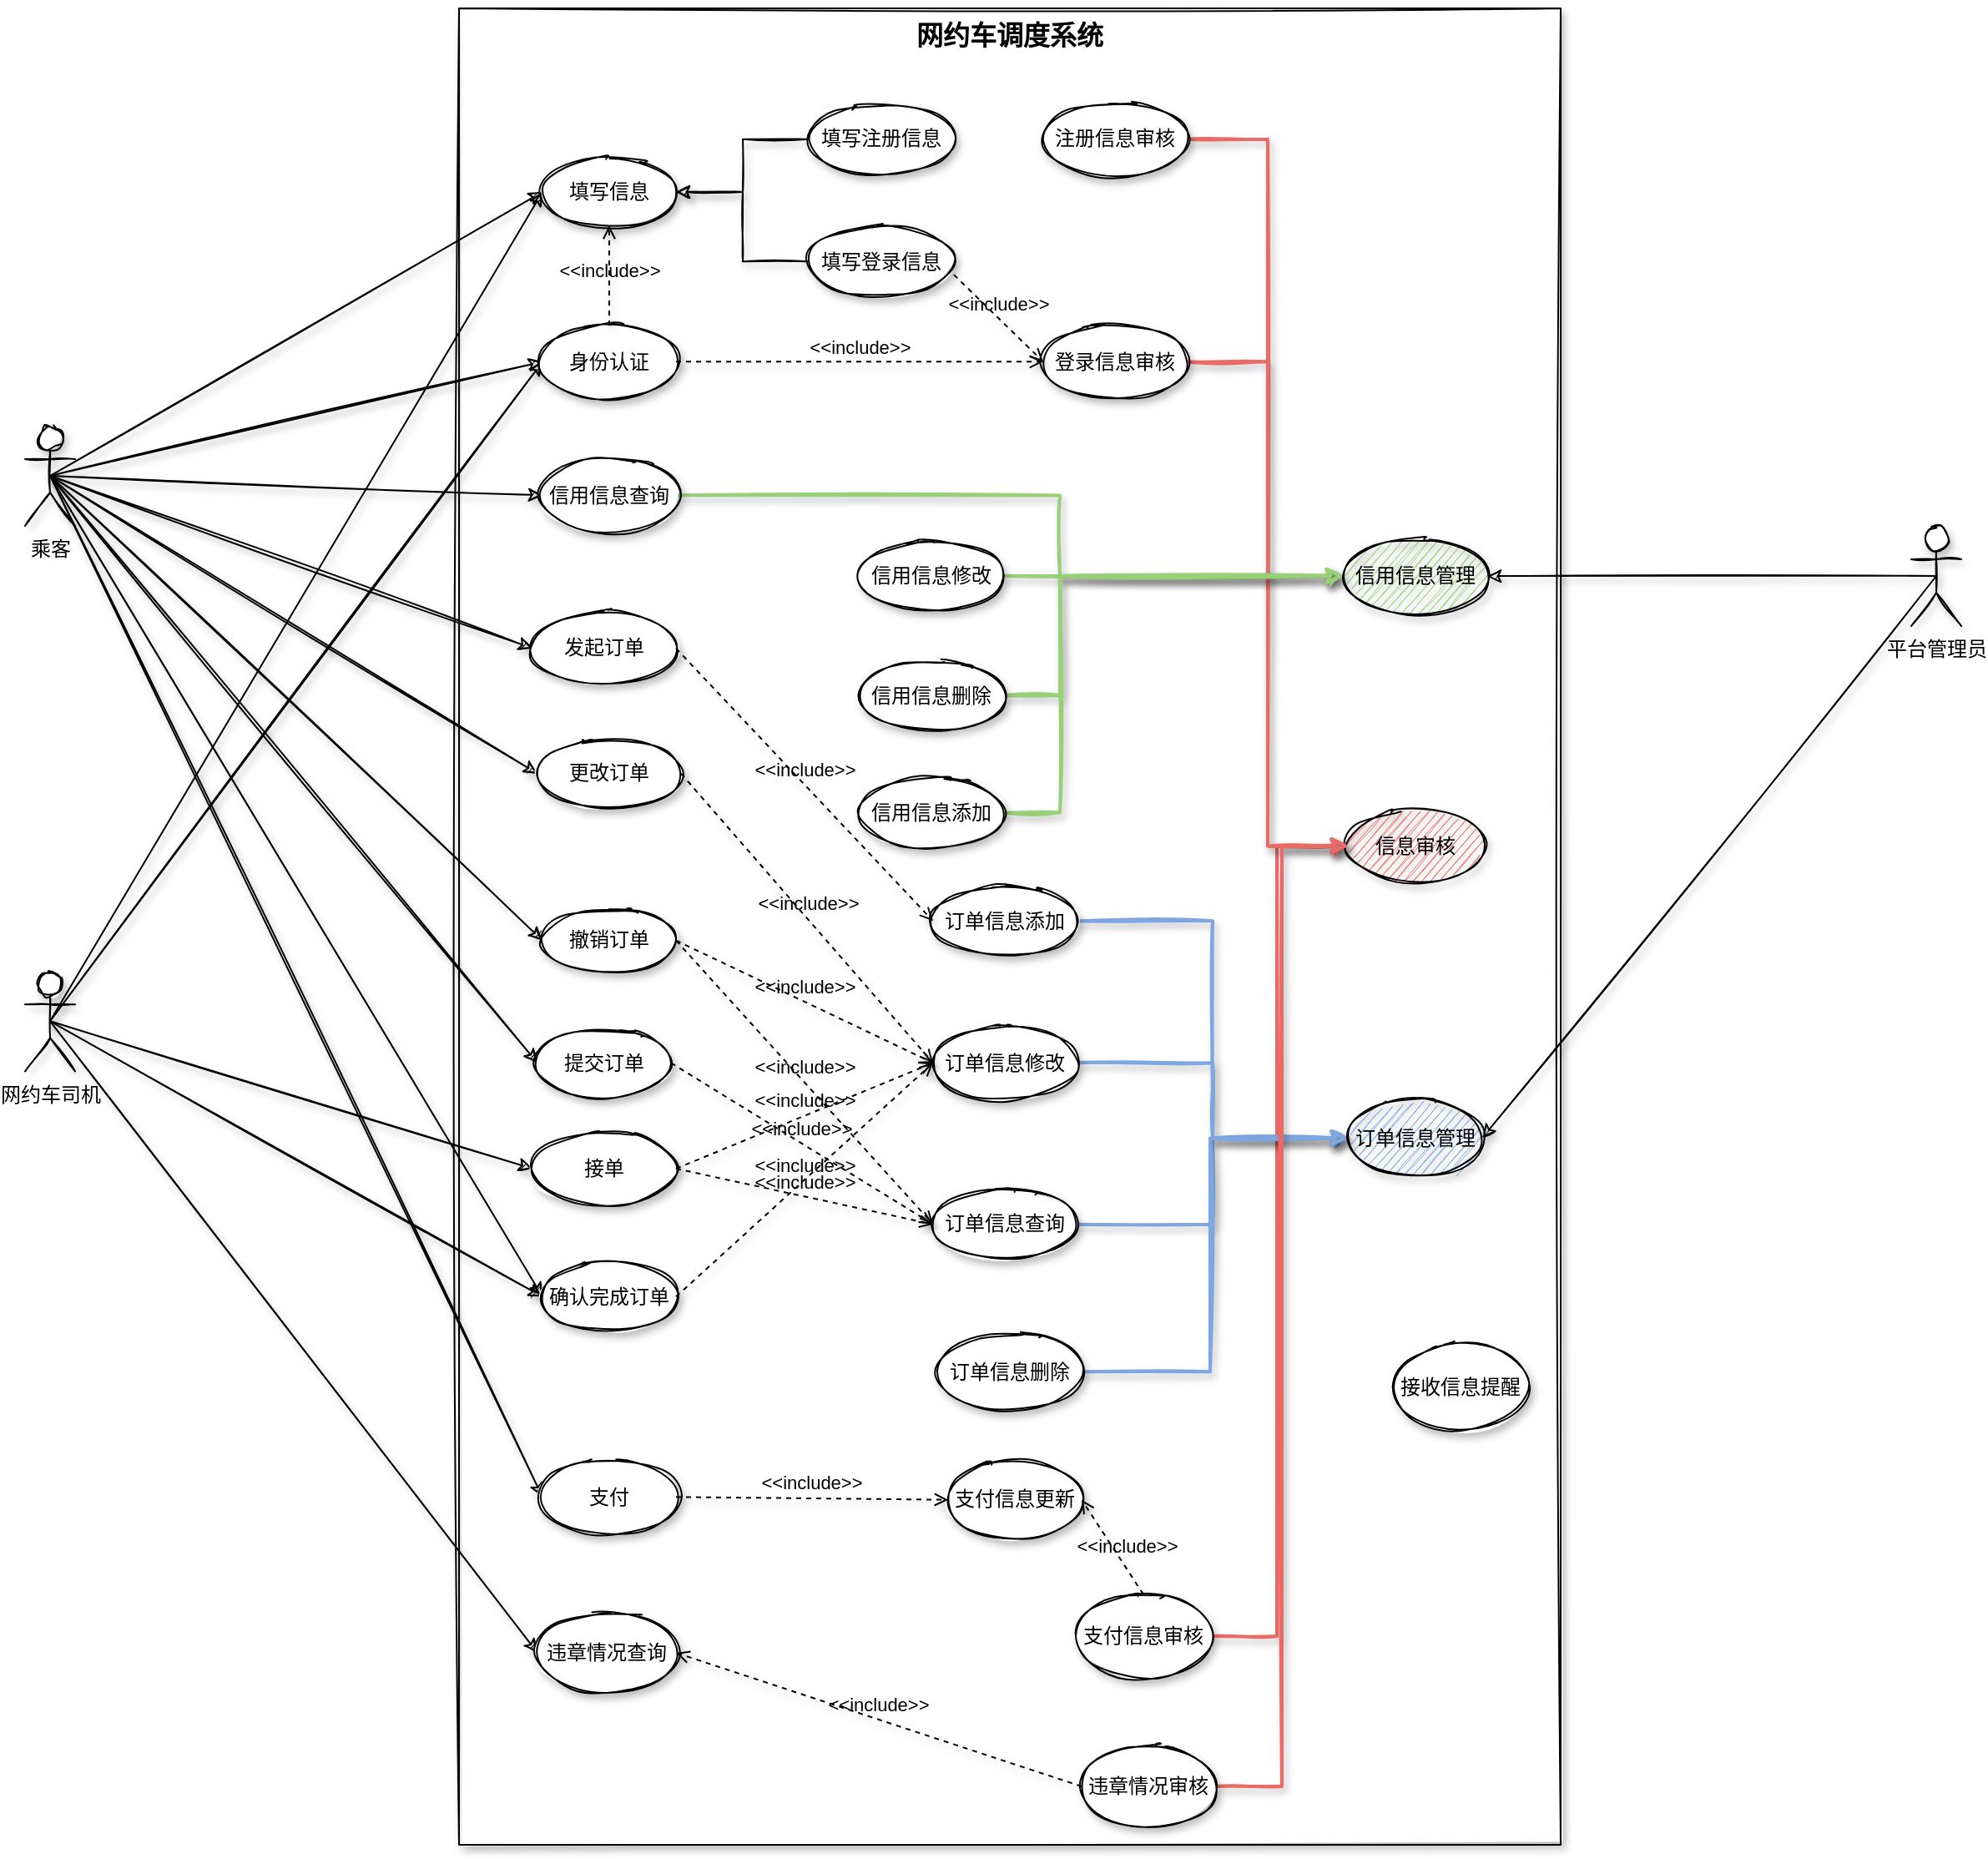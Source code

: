 <mxfile version="14.7.7" type="github">
  <diagram id="hailvvMEt1VKKTRzGtRh" name="第 1 页">
    <mxGraphModel dx="2807" dy="1094" grid="1" gridSize="10" guides="1" tooltips="1" connect="1" arrows="1" fold="1" page="1" pageScale="1" pageWidth="827" pageHeight="1169" math="0" shadow="0">
      <root>
        <mxCell id="0" />
        <mxCell id="1" parent="0" />
        <mxCell id="O3wIRJ_P1ds1mv97xc4H-4" value="&lt;b&gt;&lt;font style=&quot;font-size: 16px&quot;&gt;网约车调度系统&lt;/font&gt;&lt;/b&gt;" style="rounded=0;whiteSpace=wrap;html=1;shadow=1;sketch=1;labelPosition=center;verticalLabelPosition=middle;align=center;verticalAlign=top;" vertex="1" parent="1">
          <mxGeometry x="180" y="60" width="660" height="1100" as="geometry" />
        </mxCell>
        <mxCell id="O3wIRJ_P1ds1mv97xc4H-17" style="sketch=1;orthogonalLoop=1;jettySize=auto;html=1;exitX=0.5;exitY=0.5;exitDx=0;exitDy=0;exitPerimeter=0;entryX=0;entryY=0.5;entryDx=0;entryDy=0;shadow=1;rounded=0;" edge="1" parent="1" source="8xGyphlLj49BUks5kIn6-1" target="O3wIRJ_P1ds1mv97xc4H-16">
          <mxGeometry relative="1" as="geometry" />
        </mxCell>
        <mxCell id="O3wIRJ_P1ds1mv97xc4H-24" style="rounded=0;sketch=1;orthogonalLoop=1;jettySize=auto;html=1;exitX=0.5;exitY=0.5;exitDx=0;exitDy=0;exitPerimeter=0;entryX=0;entryY=0.5;entryDx=0;entryDy=0;shadow=1;strokeColor=#000000;" edge="1" parent="1" source="8xGyphlLj49BUks5kIn6-1" target="O3wIRJ_P1ds1mv97xc4H-7">
          <mxGeometry relative="1" as="geometry" />
        </mxCell>
        <mxCell id="O3wIRJ_P1ds1mv97xc4H-31" style="edgeStyle=none;rounded=0;sketch=1;orthogonalLoop=1;jettySize=auto;html=1;exitX=0.5;exitY=0.5;exitDx=0;exitDy=0;exitPerimeter=0;entryX=0;entryY=0.5;entryDx=0;entryDy=0;shadow=1;strokeColor=#000000;" edge="1" parent="1" source="8xGyphlLj49BUks5kIn6-1" target="O3wIRJ_P1ds1mv97xc4H-8">
          <mxGeometry relative="1" as="geometry" />
        </mxCell>
        <mxCell id="O3wIRJ_P1ds1mv97xc4H-46" style="edgeStyle=none;rounded=0;sketch=1;orthogonalLoop=1;jettySize=auto;html=1;exitX=0.5;exitY=0.5;exitDx=0;exitDy=0;exitPerimeter=0;entryX=0;entryY=0.5;entryDx=0;entryDy=0;shadow=1;strokeColor=#000000;" edge="1" parent="1" source="8xGyphlLj49BUks5kIn6-1" target="O3wIRJ_P1ds1mv97xc4H-44">
          <mxGeometry relative="1" as="geometry" />
        </mxCell>
        <mxCell id="O3wIRJ_P1ds1mv97xc4H-52" style="edgeStyle=none;rounded=0;sketch=1;orthogonalLoop=1;jettySize=auto;html=1;exitX=0.5;exitY=0.5;exitDx=0;exitDy=0;exitPerimeter=0;entryX=0;entryY=0.5;entryDx=0;entryDy=0;shadow=1;strokeColor=#000000;" edge="1" parent="1" source="8xGyphlLj49BUks5kIn6-1" target="O3wIRJ_P1ds1mv97xc4H-51">
          <mxGeometry relative="1" as="geometry" />
        </mxCell>
        <mxCell id="O3wIRJ_P1ds1mv97xc4H-53" style="edgeStyle=none;rounded=0;sketch=1;orthogonalLoop=1;jettySize=auto;html=1;exitX=0.5;exitY=0.5;exitDx=0;exitDy=0;exitPerimeter=0;entryX=0;entryY=0.5;entryDx=0;entryDy=0;shadow=1;strokeColor=#000000;" edge="1" parent="1" source="8xGyphlLj49BUks5kIn6-1" target="O3wIRJ_P1ds1mv97xc4H-14">
          <mxGeometry relative="1" as="geometry" />
        </mxCell>
        <mxCell id="O3wIRJ_P1ds1mv97xc4H-55" style="edgeStyle=none;rounded=0;sketch=1;orthogonalLoop=1;jettySize=auto;html=1;exitX=0.5;exitY=0.5;exitDx=0;exitDy=0;exitPerimeter=0;entryX=0;entryY=0.5;entryDx=0;entryDy=0;shadow=1;strokeColor=#000000;" edge="1" parent="1" source="8xGyphlLj49BUks5kIn6-1" target="O3wIRJ_P1ds1mv97xc4H-13">
          <mxGeometry relative="1" as="geometry" />
        </mxCell>
        <mxCell id="O3wIRJ_P1ds1mv97xc4H-67" style="edgeStyle=none;rounded=0;sketch=1;orthogonalLoop=1;jettySize=auto;html=1;exitX=0.5;exitY=0.5;exitDx=0;exitDy=0;exitPerimeter=0;entryX=0;entryY=0.5;entryDx=0;entryDy=0;shadow=1;strokeColor=#000000;" edge="1" parent="1" source="8xGyphlLj49BUks5kIn6-1" target="O3wIRJ_P1ds1mv97xc4H-65">
          <mxGeometry relative="1" as="geometry" />
        </mxCell>
        <mxCell id="O3wIRJ_P1ds1mv97xc4H-81" style="edgeStyle=none;rounded=0;sketch=1;orthogonalLoop=1;jettySize=auto;html=1;exitX=0.5;exitY=0.5;exitDx=0;exitDy=0;exitPerimeter=0;entryX=0;entryY=0.5;entryDx=0;entryDy=0;shadow=1;strokeColor=#000000;" edge="1" parent="1" source="8xGyphlLj49BUks5kIn6-1" target="O3wIRJ_P1ds1mv97xc4H-9">
          <mxGeometry relative="1" as="geometry" />
        </mxCell>
        <mxCell id="8xGyphlLj49BUks5kIn6-1" value="乘客" style="shape=umlActor;verticalLabelPosition=bottom;verticalAlign=top;html=1;sketch=1;rounded=1;shadow=1;" parent="1" vertex="1">
          <mxGeometry x="-80" y="310" width="30" height="60" as="geometry" />
        </mxCell>
        <mxCell id="O3wIRJ_P1ds1mv97xc4H-25" style="edgeStyle=none;rounded=0;sketch=1;orthogonalLoop=1;jettySize=auto;html=1;exitX=0.5;exitY=0.5;exitDx=0;exitDy=0;exitPerimeter=0;entryX=0;entryY=0.5;entryDx=0;entryDy=0;shadow=1;strokeColor=#000000;" edge="1" parent="1" source="8xGyphlLj49BUks5kIn6-4" target="O3wIRJ_P1ds1mv97xc4H-16">
          <mxGeometry relative="1" as="geometry" />
        </mxCell>
        <mxCell id="O3wIRJ_P1ds1mv97xc4H-26" style="edgeStyle=none;rounded=0;sketch=1;orthogonalLoop=1;jettySize=auto;html=1;exitX=0.5;exitY=0.5;exitDx=0;exitDy=0;exitPerimeter=0;entryX=0;entryY=0.5;entryDx=0;entryDy=0;shadow=1;strokeColor=#000000;" edge="1" parent="1" source="8xGyphlLj49BUks5kIn6-4" target="O3wIRJ_P1ds1mv97xc4H-7">
          <mxGeometry relative="1" as="geometry" />
        </mxCell>
        <mxCell id="O3wIRJ_P1ds1mv97xc4H-47" style="edgeStyle=none;rounded=0;sketch=1;orthogonalLoop=1;jettySize=auto;html=1;exitX=0.5;exitY=0.5;exitDx=0;exitDy=0;exitPerimeter=0;entryX=0;entryY=0.5;entryDx=0;entryDy=0;shadow=1;strokeColor=#000000;" edge="1" parent="1" source="8xGyphlLj49BUks5kIn6-4" target="O3wIRJ_P1ds1mv97xc4H-45">
          <mxGeometry relative="1" as="geometry" />
        </mxCell>
        <mxCell id="O3wIRJ_P1ds1mv97xc4H-68" style="edgeStyle=none;rounded=0;sketch=1;orthogonalLoop=1;jettySize=auto;html=1;exitX=0.5;exitY=0.5;exitDx=0;exitDy=0;exitPerimeter=0;entryX=0;entryY=0.5;entryDx=0;entryDy=0;shadow=1;strokeColor=#000000;" edge="1" parent="1" source="8xGyphlLj49BUks5kIn6-4" target="O3wIRJ_P1ds1mv97xc4H-65">
          <mxGeometry relative="1" as="geometry" />
        </mxCell>
        <mxCell id="O3wIRJ_P1ds1mv97xc4H-85" style="edgeStyle=none;rounded=0;sketch=1;orthogonalLoop=1;jettySize=auto;html=1;exitX=0.5;exitY=0.5;exitDx=0;exitDy=0;exitPerimeter=0;entryX=0;entryY=0.5;entryDx=0;entryDy=0;shadow=1;strokeColor=#000000;" edge="1" parent="1" source="8xGyphlLj49BUks5kIn6-4" target="O3wIRJ_P1ds1mv97xc4H-84">
          <mxGeometry relative="1" as="geometry" />
        </mxCell>
        <mxCell id="8xGyphlLj49BUks5kIn6-4" value="网约车司机" style="shape=umlActor;verticalLabelPosition=bottom;verticalAlign=top;html=1;sketch=1;rounded=1;shadow=1;" parent="1" vertex="1">
          <mxGeometry x="-80" y="636.66" width="30" height="60" as="geometry" />
        </mxCell>
        <mxCell id="O3wIRJ_P1ds1mv97xc4H-43" style="rounded=0;sketch=1;orthogonalLoop=1;jettySize=auto;html=1;exitX=0.5;exitY=0.5;exitDx=0;exitDy=0;exitPerimeter=0;entryX=1;entryY=0.5;entryDx=0;entryDy=0;shadow=1;strokeColor=#000000;" edge="1" parent="1" source="8xGyphlLj49BUks5kIn6-5" target="O3wIRJ_P1ds1mv97xc4H-33">
          <mxGeometry relative="1" as="geometry" />
        </mxCell>
        <mxCell id="O3wIRJ_P1ds1mv97xc4H-80" style="rounded=0;sketch=1;orthogonalLoop=1;jettySize=auto;html=1;exitX=0.5;exitY=0.5;exitDx=0;exitDy=0;exitPerimeter=0;entryX=1;entryY=0.5;entryDx=0;entryDy=0;shadow=1;strokeColor=#000000;" edge="1" parent="1" source="8xGyphlLj49BUks5kIn6-5" target="O3wIRJ_P1ds1mv97xc4H-73">
          <mxGeometry relative="1" as="geometry" />
        </mxCell>
        <mxCell id="8xGyphlLj49BUks5kIn6-5" value="平台管理员" style="shape=umlActor;verticalLabelPosition=bottom;verticalAlign=top;html=1;sketch=1;rounded=1;shadow=1;" parent="1" vertex="1">
          <mxGeometry x="1050" y="370" width="30" height="60" as="geometry" />
        </mxCell>
        <mxCell id="O3wIRJ_P1ds1mv97xc4H-3" value="信息审核" style="ellipse;whiteSpace=wrap;html=1;rounded=1;shadow=1;sketch=1;fillColor=#EA6B66;" vertex="1" parent="1">
          <mxGeometry x="713" y="540" width="80" height="43.33" as="geometry" />
        </mxCell>
        <mxCell id="O3wIRJ_P1ds1mv97xc4H-7" value="身份认证" style="ellipse;whiteSpace=wrap;html=1;rounded=1;shadow=1;sketch=1;" vertex="1" parent="1">
          <mxGeometry x="230" y="250" width="80" height="43.33" as="geometry" />
        </mxCell>
        <mxCell id="O3wIRJ_P1ds1mv97xc4H-39" style="edgeStyle=orthogonalEdgeStyle;rounded=0;sketch=1;orthogonalLoop=1;jettySize=auto;html=1;exitX=1;exitY=0.5;exitDx=0;exitDy=0;entryX=0;entryY=0.5;entryDx=0;entryDy=0;shadow=1;strokeColor=#97D077;strokeWidth=2;" edge="1" parent="1" source="O3wIRJ_P1ds1mv97xc4H-8" target="O3wIRJ_P1ds1mv97xc4H-33">
          <mxGeometry relative="1" as="geometry">
            <Array as="points">
              <mxPoint x="540" y="352" />
              <mxPoint x="540" y="400" />
            </Array>
          </mxGeometry>
        </mxCell>
        <mxCell id="O3wIRJ_P1ds1mv97xc4H-8" value="信用信息查询" style="ellipse;whiteSpace=wrap;html=1;rounded=1;shadow=1;sketch=1;" vertex="1" parent="1">
          <mxGeometry x="230" y="330" width="80" height="43.33" as="geometry" />
        </mxCell>
        <mxCell id="O3wIRJ_P1ds1mv97xc4H-9" value="支付" style="ellipse;whiteSpace=wrap;html=1;rounded=1;shadow=1;sketch=1;" vertex="1" parent="1">
          <mxGeometry x="230" y="930" width="80" height="43.33" as="geometry" />
        </mxCell>
        <mxCell id="O3wIRJ_P1ds1mv97xc4H-90" style="edgeStyle=orthogonalEdgeStyle;rounded=0;sketch=1;orthogonalLoop=1;jettySize=auto;html=1;entryX=0;entryY=0.5;entryDx=0;entryDy=0;shadow=1;strokeColor=#EA6B66;strokeWidth=2;" edge="1" parent="1" source="O3wIRJ_P1ds1mv97xc4H-11" target="O3wIRJ_P1ds1mv97xc4H-3">
          <mxGeometry relative="1" as="geometry">
            <Array as="points">
              <mxPoint x="670" y="1035" />
              <mxPoint x="670" y="562" />
            </Array>
          </mxGeometry>
        </mxCell>
        <mxCell id="O3wIRJ_P1ds1mv97xc4H-11" value="支付信息审核" style="ellipse;whiteSpace=wrap;html=1;rounded=1;shadow=1;sketch=1;" vertex="1" parent="1">
          <mxGeometry x="550" y="1010" width="80" height="50" as="geometry" />
        </mxCell>
        <mxCell id="O3wIRJ_P1ds1mv97xc4H-12" value="支付信息更新" style="ellipse;whiteSpace=wrap;html=1;rounded=1;shadow=1;sketch=1;" vertex="1" parent="1">
          <mxGeometry x="473" y="930" width="80" height="46.66" as="geometry" />
        </mxCell>
        <mxCell id="O3wIRJ_P1ds1mv97xc4H-13" value="提交订单" style="ellipse;whiteSpace=wrap;html=1;rounded=1;shadow=1;sketch=1;" vertex="1" parent="1">
          <mxGeometry x="227" y="671.67" width="80" height="40" as="geometry" />
        </mxCell>
        <mxCell id="O3wIRJ_P1ds1mv97xc4H-14" value="撤销订单" style="ellipse;whiteSpace=wrap;html=1;rounded=1;shadow=1;sketch=1;" vertex="1" parent="1">
          <mxGeometry x="230" y="600" width="80" height="36.66" as="geometry" />
        </mxCell>
        <mxCell id="O3wIRJ_P1ds1mv97xc4H-15" value="接收信息提醒" style="ellipse;whiteSpace=wrap;html=1;rounded=1;shadow=1;sketch=1;" vertex="1" parent="1">
          <mxGeometry x="740" y="860" width="80" height="51.33" as="geometry" />
        </mxCell>
        <mxCell id="O3wIRJ_P1ds1mv97xc4H-16" value="填写信息" style="ellipse;whiteSpace=wrap;html=1;rounded=1;shadow=1;sketch=1;" vertex="1" parent="1">
          <mxGeometry x="230" y="150" width="80" height="40" as="geometry" />
        </mxCell>
        <mxCell id="O3wIRJ_P1ds1mv97xc4H-23" style="edgeStyle=orthogonalEdgeStyle;rounded=0;sketch=1;orthogonalLoop=1;jettySize=auto;elbow=vertical;html=1;entryX=1;entryY=0.5;entryDx=0;entryDy=0;shadow=1;strokeColor=#000000;" edge="1" parent="1" source="O3wIRJ_P1ds1mv97xc4H-18" target="O3wIRJ_P1ds1mv97xc4H-16">
          <mxGeometry relative="1" as="geometry" />
        </mxCell>
        <mxCell id="O3wIRJ_P1ds1mv97xc4H-18" value="填写注册信息" style="ellipse;whiteSpace=wrap;html=1;rounded=1;shadow=1;sketch=1;" vertex="1" parent="1">
          <mxGeometry x="390" y="116.67" width="86" height="43.33" as="geometry" />
        </mxCell>
        <mxCell id="O3wIRJ_P1ds1mv97xc4H-21" style="edgeStyle=elbowEdgeStyle;rounded=0;sketch=1;orthogonalLoop=1;jettySize=auto;html=1;shadow=1;strokeColor=#000000;elbow=vertical;" edge="1" parent="1" source="O3wIRJ_P1ds1mv97xc4H-19" target="O3wIRJ_P1ds1mv97xc4H-16">
          <mxGeometry relative="1" as="geometry" />
        </mxCell>
        <mxCell id="O3wIRJ_P1ds1mv97xc4H-19" value="填写登录信息" style="ellipse;whiteSpace=wrap;html=1;rounded=1;shadow=1;sketch=1;" vertex="1" parent="1">
          <mxGeometry x="390" y="190.0" width="86" height="43.33" as="geometry" />
        </mxCell>
        <mxCell id="O3wIRJ_P1ds1mv97xc4H-27" value="&amp;lt;&amp;lt;include&amp;gt;&amp;gt;" style="html=1;verticalAlign=bottom;labelBackgroundColor=none;endArrow=open;endFill=0;dashed=1;shadow=1;strokeColor=#000000;exitX=0.5;exitY=0;exitDx=0;exitDy=0;entryX=0.5;entryY=1;entryDx=0;entryDy=0;" edge="1" parent="1" source="O3wIRJ_P1ds1mv97xc4H-7" target="O3wIRJ_P1ds1mv97xc4H-16">
          <mxGeometry x="-0.2" width="160" relative="1" as="geometry">
            <mxPoint x="320" y="260.95" as="sourcePoint" />
            <mxPoint x="480" y="260.95" as="targetPoint" />
            <mxPoint as="offset" />
          </mxGeometry>
        </mxCell>
        <mxCell id="O3wIRJ_P1ds1mv97xc4H-88" style="edgeStyle=orthogonalEdgeStyle;rounded=0;sketch=1;orthogonalLoop=1;jettySize=auto;html=1;entryX=0;entryY=0.5;entryDx=0;entryDy=0;shadow=1;strokeColor=#EA6B66;strokeWidth=2;" edge="1" parent="1" source="O3wIRJ_P1ds1mv97xc4H-28" target="O3wIRJ_P1ds1mv97xc4H-3">
          <mxGeometry relative="1" as="geometry" />
        </mxCell>
        <mxCell id="O3wIRJ_P1ds1mv97xc4H-28" value="注册信息审核" style="ellipse;whiteSpace=wrap;html=1;rounded=1;shadow=1;sketch=1;" vertex="1" parent="1">
          <mxGeometry x="530" y="116.67" width="86" height="43.33" as="geometry" />
        </mxCell>
        <mxCell id="O3wIRJ_P1ds1mv97xc4H-89" style="edgeStyle=orthogonalEdgeStyle;rounded=0;sketch=1;orthogonalLoop=1;jettySize=auto;html=1;entryX=0;entryY=0.5;entryDx=0;entryDy=0;shadow=1;strokeColor=#EA6B66;strokeWidth=2;" edge="1" parent="1" source="O3wIRJ_P1ds1mv97xc4H-29" target="O3wIRJ_P1ds1mv97xc4H-3">
          <mxGeometry relative="1" as="geometry" />
        </mxCell>
        <mxCell id="O3wIRJ_P1ds1mv97xc4H-29" value="登录信息审核" style="ellipse;whiteSpace=wrap;html=1;rounded=1;shadow=1;sketch=1;" vertex="1" parent="1">
          <mxGeometry x="530" y="250" width="86" height="43.33" as="geometry" />
        </mxCell>
        <mxCell id="O3wIRJ_P1ds1mv97xc4H-32" value="&amp;lt;&amp;lt;include&amp;gt;&amp;gt;" style="html=1;verticalAlign=bottom;labelBackgroundColor=none;endArrow=open;endFill=0;dashed=1;shadow=1;strokeColor=#000000;exitX=1;exitY=0.5;exitDx=0;exitDy=0;entryX=0;entryY=0.5;entryDx=0;entryDy=0;" edge="1" parent="1" source="O3wIRJ_P1ds1mv97xc4H-7" target="O3wIRJ_P1ds1mv97xc4H-29">
          <mxGeometry width="160" relative="1" as="geometry">
            <mxPoint x="360" y="350" as="sourcePoint" />
            <mxPoint x="520" y="350" as="targetPoint" />
          </mxGeometry>
        </mxCell>
        <mxCell id="O3wIRJ_P1ds1mv97xc4H-33" value="信用信息管理" style="ellipse;whiteSpace=wrap;html=1;rounded=1;shadow=1;sketch=1;fillColor=#97D077;" vertex="1" parent="1">
          <mxGeometry x="710" y="378.33" width="86" height="43.33" as="geometry" />
        </mxCell>
        <mxCell id="O3wIRJ_P1ds1mv97xc4H-40" style="edgeStyle=orthogonalEdgeStyle;rounded=0;sketch=1;orthogonalLoop=1;jettySize=auto;html=1;entryX=0;entryY=0.5;entryDx=0;entryDy=0;shadow=1;strokeColor=#97D077;strokeWidth=2;" edge="1" parent="1" source="O3wIRJ_P1ds1mv97xc4H-35" target="O3wIRJ_P1ds1mv97xc4H-33">
          <mxGeometry relative="1" as="geometry" />
        </mxCell>
        <mxCell id="O3wIRJ_P1ds1mv97xc4H-35" value="信用信息修改" style="ellipse;whiteSpace=wrap;html=1;rounded=1;shadow=1;sketch=1;" vertex="1" parent="1">
          <mxGeometry x="420" y="378.33" width="86" height="43.33" as="geometry" />
        </mxCell>
        <mxCell id="O3wIRJ_P1ds1mv97xc4H-41" style="edgeStyle=orthogonalEdgeStyle;rounded=0;sketch=1;orthogonalLoop=1;jettySize=auto;html=1;shadow=1;strokeColor=#97D077;strokeWidth=2;" edge="1" parent="1" source="O3wIRJ_P1ds1mv97xc4H-36" target="O3wIRJ_P1ds1mv97xc4H-33">
          <mxGeometry relative="1" as="geometry">
            <Array as="points">
              <mxPoint x="540" y="472" />
              <mxPoint x="540" y="400" />
            </Array>
          </mxGeometry>
        </mxCell>
        <mxCell id="O3wIRJ_P1ds1mv97xc4H-36" value="信用信息删除" style="ellipse;whiteSpace=wrap;html=1;rounded=1;shadow=1;sketch=1;" vertex="1" parent="1">
          <mxGeometry x="420" y="450" width="86" height="43.33" as="geometry" />
        </mxCell>
        <mxCell id="O3wIRJ_P1ds1mv97xc4H-42" style="edgeStyle=orthogonalEdgeStyle;rounded=0;sketch=1;orthogonalLoop=1;jettySize=auto;html=1;shadow=1;strokeColor=#97D077;strokeWidth=2;" edge="1" parent="1" source="O3wIRJ_P1ds1mv97xc4H-37" target="O3wIRJ_P1ds1mv97xc4H-33">
          <mxGeometry relative="1" as="geometry">
            <Array as="points">
              <mxPoint x="540" y="542" />
              <mxPoint x="540" y="400" />
            </Array>
          </mxGeometry>
        </mxCell>
        <mxCell id="O3wIRJ_P1ds1mv97xc4H-37" value="信用信息添加" style="ellipse;whiteSpace=wrap;html=1;rounded=1;shadow=1;sketch=1;" vertex="1" parent="1">
          <mxGeometry x="420" y="520" width="86" height="43.33" as="geometry" />
        </mxCell>
        <mxCell id="O3wIRJ_P1ds1mv97xc4H-44" value="发起订单" style="ellipse;whiteSpace=wrap;html=1;rounded=1;shadow=1;sketch=1;" vertex="1" parent="1">
          <mxGeometry x="224" y="421.66" width="86" height="43.33" as="geometry" />
        </mxCell>
        <mxCell id="O3wIRJ_P1ds1mv97xc4H-45" value="接单" style="ellipse;whiteSpace=wrap;html=1;rounded=1;shadow=1;sketch=1;" vertex="1" parent="1">
          <mxGeometry x="224" y="733.33" width="86" height="43.33" as="geometry" />
        </mxCell>
        <mxCell id="O3wIRJ_P1ds1mv97xc4H-76" style="edgeStyle=orthogonalEdgeStyle;rounded=0;sketch=1;orthogonalLoop=1;jettySize=auto;html=1;entryX=0;entryY=0.5;entryDx=0;entryDy=0;shadow=1;strokeWidth=2;strokeColor=#7EA6E0;" edge="1" parent="1" source="O3wIRJ_P1ds1mv97xc4H-48" target="O3wIRJ_P1ds1mv97xc4H-73">
          <mxGeometry relative="1" as="geometry" />
        </mxCell>
        <mxCell id="O3wIRJ_P1ds1mv97xc4H-48" value="订单信息查询" style="ellipse;whiteSpace=wrap;html=1;rounded=1;shadow=1;sketch=1;" vertex="1" parent="1">
          <mxGeometry x="464" y="766.67" width="86" height="43.33" as="geometry" />
        </mxCell>
        <mxCell id="O3wIRJ_P1ds1mv97xc4H-50" value="&amp;lt;&amp;lt;include&amp;gt;&amp;gt;" style="html=1;verticalAlign=bottom;labelBackgroundColor=none;endArrow=open;endFill=0;dashed=1;shadow=1;strokeColor=#000000;exitX=1.005;exitY=0.682;exitDx=0;exitDy=0;exitPerimeter=0;entryX=0;entryY=0.5;entryDx=0;entryDy=0;" edge="1" parent="1" source="O3wIRJ_P1ds1mv97xc4H-19" target="O3wIRJ_P1ds1mv97xc4H-29">
          <mxGeometry width="160" relative="1" as="geometry">
            <mxPoint x="360" y="350" as="sourcePoint" />
            <mxPoint x="520" y="350" as="targetPoint" />
          </mxGeometry>
        </mxCell>
        <mxCell id="O3wIRJ_P1ds1mv97xc4H-51" value="更改订单" style="ellipse;whiteSpace=wrap;html=1;rounded=1;shadow=1;sketch=1;" vertex="1" parent="1">
          <mxGeometry x="227" y="496.67" width="86" height="43.33" as="geometry" />
        </mxCell>
        <mxCell id="O3wIRJ_P1ds1mv97xc4H-57" value="&amp;lt;&amp;lt;include&amp;gt;&amp;gt;" style="html=1;verticalAlign=bottom;labelBackgroundColor=none;endArrow=open;endFill=0;dashed=1;shadow=1;strokeColor=#000000;exitX=1;exitY=0.5;exitDx=0;exitDy=0;entryX=0;entryY=0.5;entryDx=0;entryDy=0;" edge="1" parent="1" source="O3wIRJ_P1ds1mv97xc4H-13" target="O3wIRJ_P1ds1mv97xc4H-48">
          <mxGeometry width="160" relative="1" as="geometry">
            <mxPoint x="360" y="770" as="sourcePoint" />
            <mxPoint x="520" y="770" as="targetPoint" />
          </mxGeometry>
        </mxCell>
        <mxCell id="O3wIRJ_P1ds1mv97xc4H-75" style="edgeStyle=orthogonalEdgeStyle;rounded=0;sketch=1;orthogonalLoop=1;jettySize=auto;html=1;entryX=0;entryY=0.5;entryDx=0;entryDy=0;shadow=1;strokeWidth=2;strokeColor=#7EA6E0;" edge="1" parent="1" source="O3wIRJ_P1ds1mv97xc4H-58" target="O3wIRJ_P1ds1mv97xc4H-73">
          <mxGeometry relative="1" as="geometry" />
        </mxCell>
        <mxCell id="O3wIRJ_P1ds1mv97xc4H-58" value="订单信息修改" style="ellipse;whiteSpace=wrap;html=1;rounded=1;shadow=1;sketch=1;" vertex="1" parent="1">
          <mxGeometry x="464" y="670" width="86" height="43.33" as="geometry" />
        </mxCell>
        <mxCell id="O3wIRJ_P1ds1mv97xc4H-59" value="&amp;lt;&amp;lt;include&amp;gt;&amp;gt;" style="html=1;verticalAlign=bottom;labelBackgroundColor=none;endArrow=open;endFill=0;dashed=1;shadow=1;strokeColor=#000000;exitX=1;exitY=0.5;exitDx=0;exitDy=0;entryX=0;entryY=0.5;entryDx=0;entryDy=0;" edge="1" parent="1" source="O3wIRJ_P1ds1mv97xc4H-51" target="O3wIRJ_P1ds1mv97xc4H-58">
          <mxGeometry width="160" relative="1" as="geometry">
            <mxPoint x="320" y="590" as="sourcePoint" />
            <mxPoint x="480" y="590" as="targetPoint" />
          </mxGeometry>
        </mxCell>
        <mxCell id="O3wIRJ_P1ds1mv97xc4H-61" value="&amp;lt;&amp;lt;include&amp;gt;&amp;gt;" style="html=1;verticalAlign=bottom;labelBackgroundColor=none;endArrow=open;endFill=0;dashed=1;shadow=1;strokeColor=#000000;exitX=1;exitY=0.5;exitDx=0;exitDy=0;entryX=0;entryY=0.5;entryDx=0;entryDy=0;" edge="1" parent="1" source="O3wIRJ_P1ds1mv97xc4H-14" target="O3wIRJ_P1ds1mv97xc4H-58">
          <mxGeometry width="160" relative="1" as="geometry">
            <mxPoint x="360" y="570" as="sourcePoint" />
            <mxPoint x="520" y="570" as="targetPoint" />
          </mxGeometry>
        </mxCell>
        <mxCell id="O3wIRJ_P1ds1mv97xc4H-62" value="&amp;lt;&amp;lt;include&amp;gt;&amp;gt;" style="html=1;verticalAlign=bottom;labelBackgroundColor=none;endArrow=open;endFill=0;dashed=1;shadow=1;strokeColor=#000000;entryX=0;entryY=0.5;entryDx=0;entryDy=0;exitX=1;exitY=0.5;exitDx=0;exitDy=0;" edge="1" parent="1" source="O3wIRJ_P1ds1mv97xc4H-14" target="O3wIRJ_P1ds1mv97xc4H-48">
          <mxGeometry width="160" relative="1" as="geometry">
            <mxPoint x="360" y="570" as="sourcePoint" />
            <mxPoint x="520" y="570" as="targetPoint" />
          </mxGeometry>
        </mxCell>
        <mxCell id="O3wIRJ_P1ds1mv97xc4H-63" value="&amp;lt;&amp;lt;include&amp;gt;&amp;gt;" style="html=1;verticalAlign=bottom;labelBackgroundColor=none;endArrow=open;endFill=0;dashed=1;shadow=1;strokeColor=#000000;exitX=1;exitY=0.5;exitDx=0;exitDy=0;entryX=0;entryY=0.5;entryDx=0;entryDy=0;" edge="1" parent="1" source="O3wIRJ_P1ds1mv97xc4H-45" target="O3wIRJ_P1ds1mv97xc4H-58">
          <mxGeometry width="160" relative="1" as="geometry">
            <mxPoint x="360" y="570" as="sourcePoint" />
            <mxPoint x="520" y="570" as="targetPoint" />
          </mxGeometry>
        </mxCell>
        <mxCell id="O3wIRJ_P1ds1mv97xc4H-64" value="&amp;lt;&amp;lt;include&amp;gt;&amp;gt;" style="html=1;verticalAlign=bottom;labelBackgroundColor=none;endArrow=open;endFill=0;dashed=1;shadow=1;strokeColor=#000000;exitX=1;exitY=0.5;exitDx=0;exitDy=0;entryX=0;entryY=0.5;entryDx=0;entryDy=0;" edge="1" parent="1" source="O3wIRJ_P1ds1mv97xc4H-45" target="O3wIRJ_P1ds1mv97xc4H-48">
          <mxGeometry width="160" relative="1" as="geometry">
            <mxPoint x="360" y="570" as="sourcePoint" />
            <mxPoint x="520" y="570" as="targetPoint" />
          </mxGeometry>
        </mxCell>
        <mxCell id="O3wIRJ_P1ds1mv97xc4H-65" value="确认完成订单" style="ellipse;whiteSpace=wrap;html=1;rounded=1;shadow=1;sketch=1;" vertex="1" parent="1">
          <mxGeometry x="230" y="810" width="80" height="43.33" as="geometry" />
        </mxCell>
        <mxCell id="O3wIRJ_P1ds1mv97xc4H-69" value="&amp;lt;&amp;lt;include&amp;gt;&amp;gt;" style="html=1;verticalAlign=bottom;labelBackgroundColor=none;endArrow=open;endFill=0;dashed=1;shadow=1;strokeColor=#000000;exitX=1;exitY=0.5;exitDx=0;exitDy=0;entryX=0;entryY=0.5;entryDx=0;entryDy=0;" edge="1" parent="1" source="O3wIRJ_P1ds1mv97xc4H-65" target="O3wIRJ_P1ds1mv97xc4H-58">
          <mxGeometry width="160" relative="1" as="geometry">
            <mxPoint x="150" y="790" as="sourcePoint" />
            <mxPoint x="310" y="790" as="targetPoint" />
          </mxGeometry>
        </mxCell>
        <mxCell id="O3wIRJ_P1ds1mv97xc4H-74" style="edgeStyle=orthogonalEdgeStyle;rounded=0;sketch=1;orthogonalLoop=1;jettySize=auto;html=1;entryX=0;entryY=0.5;entryDx=0;entryDy=0;shadow=1;strokeWidth=2;strokeColor=#7EA6E0;" edge="1" parent="1" source="O3wIRJ_P1ds1mv97xc4H-70" target="O3wIRJ_P1ds1mv97xc4H-73">
          <mxGeometry relative="1" as="geometry" />
        </mxCell>
        <mxCell id="O3wIRJ_P1ds1mv97xc4H-70" value="订单信息添加" style="ellipse;whiteSpace=wrap;html=1;rounded=1;shadow=1;sketch=1;" vertex="1" parent="1">
          <mxGeometry x="464" y="585" width="86" height="43.33" as="geometry" />
        </mxCell>
        <mxCell id="O3wIRJ_P1ds1mv97xc4H-71" value="&amp;lt;&amp;lt;include&amp;gt;&amp;gt;" style="html=1;verticalAlign=bottom;labelBackgroundColor=none;endArrow=open;endFill=0;dashed=1;shadow=1;strokeColor=#000000;exitX=1;exitY=0.5;exitDx=0;exitDy=0;entryX=0;entryY=0.5;entryDx=0;entryDy=0;" edge="1" parent="1" source="O3wIRJ_P1ds1mv97xc4H-44" target="O3wIRJ_P1ds1mv97xc4H-70">
          <mxGeometry width="160" relative="1" as="geometry">
            <mxPoint x="200" y="620" as="sourcePoint" />
            <mxPoint x="360" y="620" as="targetPoint" />
          </mxGeometry>
        </mxCell>
        <mxCell id="O3wIRJ_P1ds1mv97xc4H-78" style="edgeStyle=orthogonalEdgeStyle;rounded=0;sketch=1;orthogonalLoop=1;jettySize=auto;html=1;entryX=0;entryY=0.5;entryDx=0;entryDy=0;shadow=1;strokeWidth=2;strokeColor=#7EA6E0;" edge="1" parent="1" source="O3wIRJ_P1ds1mv97xc4H-72" target="O3wIRJ_P1ds1mv97xc4H-73">
          <mxGeometry relative="1" as="geometry">
            <Array as="points">
              <mxPoint x="630" y="877" />
              <mxPoint x="630" y="737" />
            </Array>
          </mxGeometry>
        </mxCell>
        <mxCell id="O3wIRJ_P1ds1mv97xc4H-72" value="订单信息删除" style="ellipse;whiteSpace=wrap;html=1;rounded=1;shadow=1;sketch=1;" vertex="1" parent="1">
          <mxGeometry x="467" y="853.33" width="86" height="46.66" as="geometry" />
        </mxCell>
        <mxCell id="O3wIRJ_P1ds1mv97xc4H-73" value="订单信息管理" style="ellipse;whiteSpace=wrap;html=1;rounded=1;shadow=1;sketch=1;fillColor=#7EA6E0;" vertex="1" parent="1">
          <mxGeometry x="713" y="713.33" width="80" height="46.66" as="geometry" />
        </mxCell>
        <mxCell id="O3wIRJ_P1ds1mv97xc4H-82" value="&amp;lt;&amp;lt;include&amp;gt;&amp;gt;" style="html=1;verticalAlign=bottom;labelBackgroundColor=none;endArrow=open;endFill=0;dashed=1;shadow=1;strokeColor=#000000;exitX=1;exitY=0.5;exitDx=0;exitDy=0;entryX=0;entryY=0.5;entryDx=0;entryDy=0;" edge="1" parent="1" source="O3wIRJ_P1ds1mv97xc4H-9" target="O3wIRJ_P1ds1mv97xc4H-12">
          <mxGeometry width="160" relative="1" as="geometry">
            <mxPoint x="260" y="810" as="sourcePoint" />
            <mxPoint x="480" y="960" as="targetPoint" />
          </mxGeometry>
        </mxCell>
        <mxCell id="O3wIRJ_P1ds1mv97xc4H-83" value="&amp;lt;&amp;lt;include&amp;gt;&amp;gt;" style="html=1;verticalAlign=bottom;labelBackgroundColor=none;endArrow=open;endFill=0;dashed=1;shadow=1;strokeColor=#000000;exitX=0.5;exitY=0;exitDx=0;exitDy=0;entryX=1;entryY=0.5;entryDx=0;entryDy=0;" edge="1" parent="1" source="O3wIRJ_P1ds1mv97xc4H-11" target="O3wIRJ_P1ds1mv97xc4H-12">
          <mxGeometry x="-0.344" y="-3" width="160" relative="1" as="geometry">
            <mxPoint x="260" y="1110" as="sourcePoint" />
            <mxPoint x="550" y="960" as="targetPoint" />
            <mxPoint as="offset" />
          </mxGeometry>
        </mxCell>
        <mxCell id="O3wIRJ_P1ds1mv97xc4H-84" value="违章情况查询" style="ellipse;whiteSpace=wrap;html=1;rounded=1;shadow=1;sketch=1;" vertex="1" parent="1">
          <mxGeometry x="227" y="1020" width="83" height="50" as="geometry" />
        </mxCell>
        <mxCell id="O3wIRJ_P1ds1mv97xc4H-91" style="edgeStyle=orthogonalEdgeStyle;rounded=0;sketch=1;orthogonalLoop=1;jettySize=auto;html=1;entryX=0;entryY=0.5;entryDx=0;entryDy=0;shadow=1;strokeColor=#EA6B66;strokeWidth=2;" edge="1" parent="1" source="O3wIRJ_P1ds1mv97xc4H-86" target="O3wIRJ_P1ds1mv97xc4H-3">
          <mxGeometry relative="1" as="geometry" />
        </mxCell>
        <mxCell id="O3wIRJ_P1ds1mv97xc4H-86" value="违章情况审核" style="ellipse;whiteSpace=wrap;html=1;rounded=1;shadow=1;sketch=1;" vertex="1" parent="1">
          <mxGeometry x="553" y="1100" width="80" height="50" as="geometry" />
        </mxCell>
        <mxCell id="O3wIRJ_P1ds1mv97xc4H-87" value="&amp;lt;&amp;lt;include&amp;gt;&amp;gt;" style="html=1;verticalAlign=bottom;labelBackgroundColor=none;endArrow=open;endFill=0;dashed=1;shadow=1;strokeColor=#000000;entryX=1;entryY=0.5;entryDx=0;entryDy=0;exitX=0;exitY=0.5;exitDx=0;exitDy=0;" edge="1" parent="1" source="O3wIRJ_P1ds1mv97xc4H-86" target="O3wIRJ_P1ds1mv97xc4H-84">
          <mxGeometry width="160" relative="1" as="geometry">
            <mxPoint x="260" y="910" as="sourcePoint" />
            <mxPoint x="420" y="910" as="targetPoint" />
          </mxGeometry>
        </mxCell>
      </root>
    </mxGraphModel>
  </diagram>
</mxfile>
